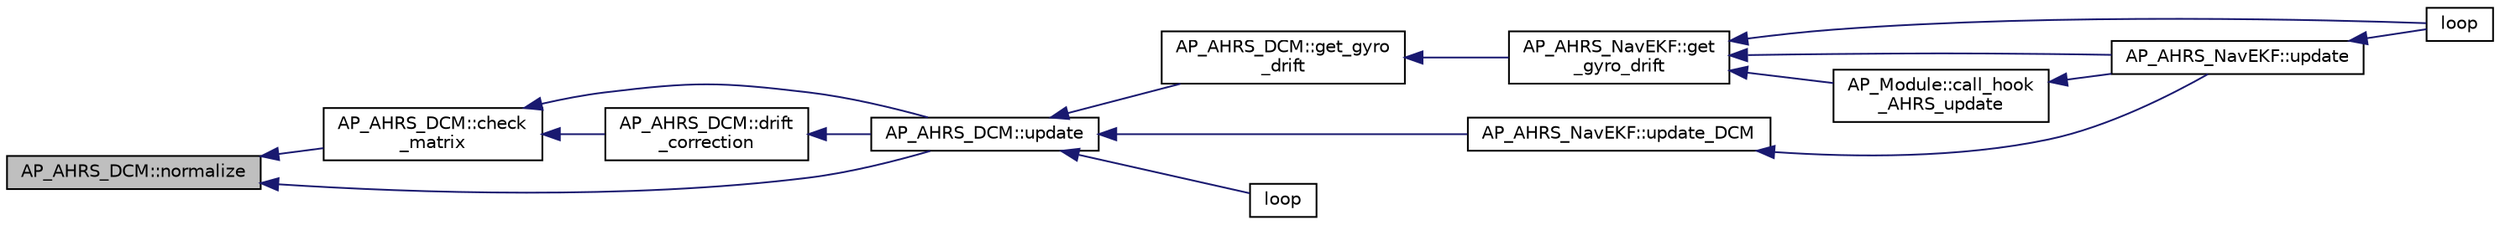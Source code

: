 digraph "AP_AHRS_DCM::normalize"
{
 // INTERACTIVE_SVG=YES
  edge [fontname="Helvetica",fontsize="10",labelfontname="Helvetica",labelfontsize="10"];
  node [fontname="Helvetica",fontsize="10",shape=record];
  rankdir="LR";
  Node1 [label="AP_AHRS_DCM::normalize",height=0.2,width=0.4,color="black", fillcolor="grey75", style="filled", fontcolor="black"];
  Node1 -> Node2 [dir="back",color="midnightblue",fontsize="10",style="solid",fontname="Helvetica"];
  Node2 [label="AP_AHRS_DCM::check\l_matrix",height=0.2,width=0.4,color="black", fillcolor="white", style="filled",URL="$classAP__AHRS__DCM.html#aa7cd5fe913c090673b3dcaa3da9eacb3"];
  Node2 -> Node3 [dir="back",color="midnightblue",fontsize="10",style="solid",fontname="Helvetica"];
  Node3 [label="AP_AHRS_DCM::drift\l_correction",height=0.2,width=0.4,color="black", fillcolor="white", style="filled",URL="$classAP__AHRS__DCM.html#a8c3304b59bc6a27f24c686985c100549"];
  Node3 -> Node4 [dir="back",color="midnightblue",fontsize="10",style="solid",fontname="Helvetica"];
  Node4 [label="AP_AHRS_DCM::update",height=0.2,width=0.4,color="black", fillcolor="white", style="filled",URL="$classAP__AHRS__DCM.html#aa8a135d6852e94f279c0be3c8206bfdd"];
  Node4 -> Node5 [dir="back",color="midnightblue",fontsize="10",style="solid",fontname="Helvetica"];
  Node5 [label="AP_AHRS_DCM::get_gyro\l_drift",height=0.2,width=0.4,color="black", fillcolor="white", style="filled",URL="$classAP__AHRS__DCM.html#a4bbf9d7f853103c8c497b90ae726b1ac"];
  Node5 -> Node6 [dir="back",color="midnightblue",fontsize="10",style="solid",fontname="Helvetica"];
  Node6 [label="AP_AHRS_NavEKF::get\l_gyro_drift",height=0.2,width=0.4,color="black", fillcolor="white", style="filled",URL="$classAP__AHRS__NavEKF.html#a355d8890ddfaadaa9d8f694f780afbe6"];
  Node6 -> Node7 [dir="back",color="midnightblue",fontsize="10",style="solid",fontname="Helvetica"];
  Node7 [label="AP_AHRS_NavEKF::update",height=0.2,width=0.4,color="black", fillcolor="white", style="filled",URL="$classAP__AHRS__NavEKF.html#ac8111979c5dc37a55b2c50818534ea52"];
  Node7 -> Node8 [dir="back",color="midnightblue",fontsize="10",style="solid",fontname="Helvetica"];
  Node8 [label="loop",height=0.2,width=0.4,color="black", fillcolor="white", style="filled",URL="$AHRS__Test_8cpp.html#afe461d27b9c48d5921c00d521181f12f"];
  Node6 -> Node8 [dir="back",color="midnightblue",fontsize="10",style="solid",fontname="Helvetica"];
  Node6 -> Node9 [dir="back",color="midnightblue",fontsize="10",style="solid",fontname="Helvetica"];
  Node9 [label="AP_Module::call_hook\l_AHRS_update",height=0.2,width=0.4,color="black", fillcolor="white", style="filled",URL="$classAP__Module.html#a9b4f06b2556a122f11b92b7b29d462c4"];
  Node9 -> Node7 [dir="back",color="midnightblue",fontsize="10",style="solid",fontname="Helvetica"];
  Node4 -> Node10 [dir="back",color="midnightblue",fontsize="10",style="solid",fontname="Helvetica"];
  Node10 [label="AP_AHRS_NavEKF::update_DCM",height=0.2,width=0.4,color="black", fillcolor="white", style="filled",URL="$classAP__AHRS__NavEKF.html#a7ce0035d07be995b5f45ac6c711570ce"];
  Node10 -> Node7 [dir="back",color="midnightblue",fontsize="10",style="solid",fontname="Helvetica"];
  Node4 -> Node11 [dir="back",color="midnightblue",fontsize="10",style="solid",fontname="Helvetica"];
  Node11 [label="loop",height=0.2,width=0.4,color="black", fillcolor="white", style="filled",URL="$ModuleTest_8cpp.html#afe461d27b9c48d5921c00d521181f12f"];
  Node2 -> Node4 [dir="back",color="midnightblue",fontsize="10",style="solid",fontname="Helvetica"];
  Node1 -> Node4 [dir="back",color="midnightblue",fontsize="10",style="solid",fontname="Helvetica"];
}
